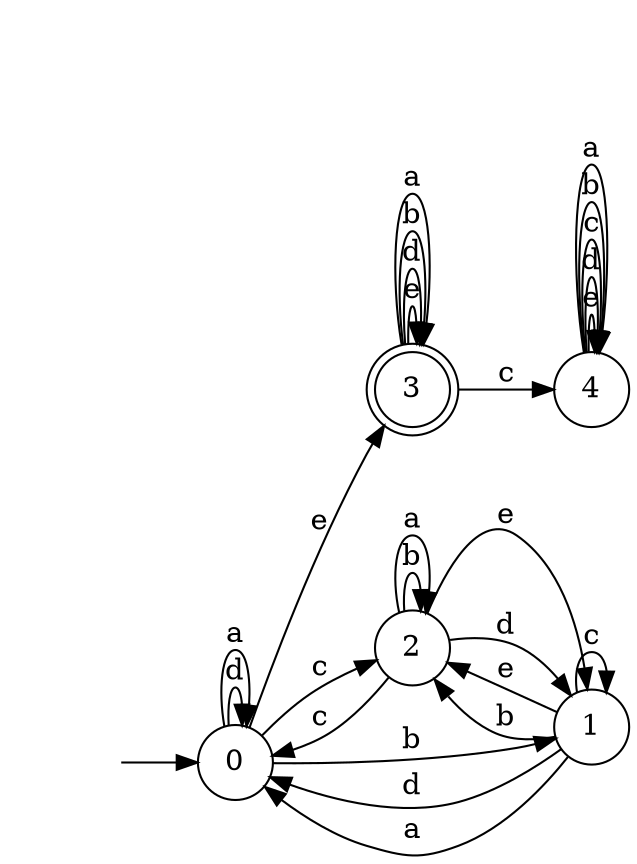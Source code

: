 digraph {
  rankdir=LR;
  0 [label="0", shape = circle];
  0 -> 3 [label="e"];
  0 -> 0 [label="d"];
  0 -> 2 [label="c"];
  0 -> 1 [label="b"];
  0 -> 0 [label="a"];
  1 [label="1", shape = circle];
  1 -> 2 [label="e"];
  1 -> 0 [label="d"];
  1 -> 1 [label="c"];
  1 -> 2 [label="b"];
  1 -> 0 [label="a"];
  2 [label="2", shape = circle];
  2 -> 1 [label="e"];
  2 -> 1 [label="d"];
  2 -> 0 [label="c"];
  2 -> 2 [label="b"];
  2 -> 2 [label="a"];
  3 [label="3", shape = doublecircle];
  3 -> 3 [label="e"];
  3 -> 3 [label="d"];
  3 -> 4 [label="c"];
  3 -> 3 [label="b"];
  3 -> 3 [label="a"];
  4 [label="4", shape = circle];
  4 -> 4 [label="e"];
  4 -> 4 [label="d"];
  4 -> 4 [label="c"];
  4 -> 4 [label="b"];
  4 -> 4 [label="a"];
  5 [label="", shape = plaintext];
  5 -> 0 [label=""];
}
